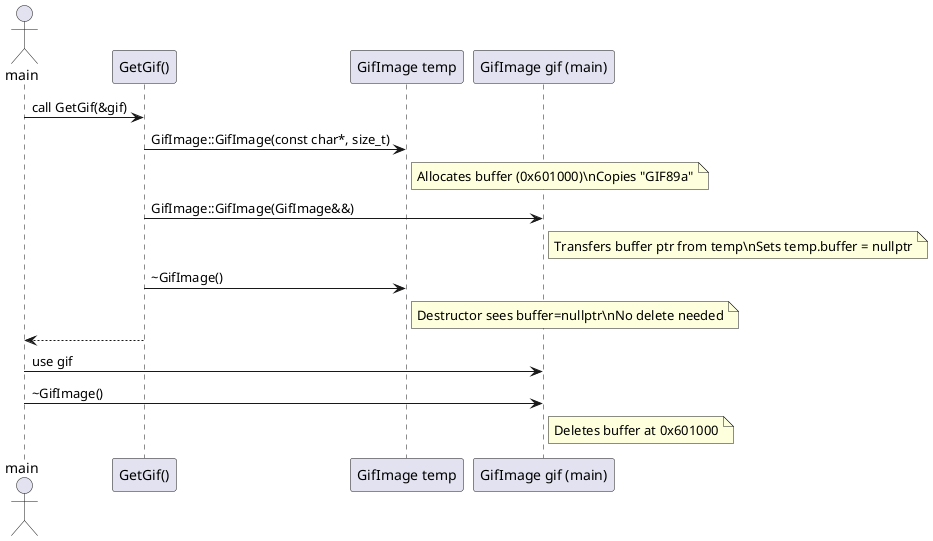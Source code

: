 @startuml
actor main
participant "GetGif()" as GetGif
participant "GifImage temp" as TempGif
participant "GifImage gif (main)" as RetGif

main -> GetGif : call GetGif(&gif)
GetGif -> TempGif : GifImage::GifImage(const char*, size_t)
note right of TempGif
  Allocates buffer (0x601000)\nCopies "GIF89a"
end note

GetGif -> RetGif : GifImage::GifImage(GifImage&&)
note right of RetGif
  Transfers buffer ptr from temp\nSets temp.buffer = nullptr
end note

GetGif -> TempGif : ~GifImage()
note right of TempGif
  Destructor sees buffer=nullptr\nNo delete needed
end note

GetGif --> main
main -> RetGif : use gif
main -> RetGif : ~GifImage()
note right of RetGif
  Deletes buffer at 0x601000
end note
@enduml
